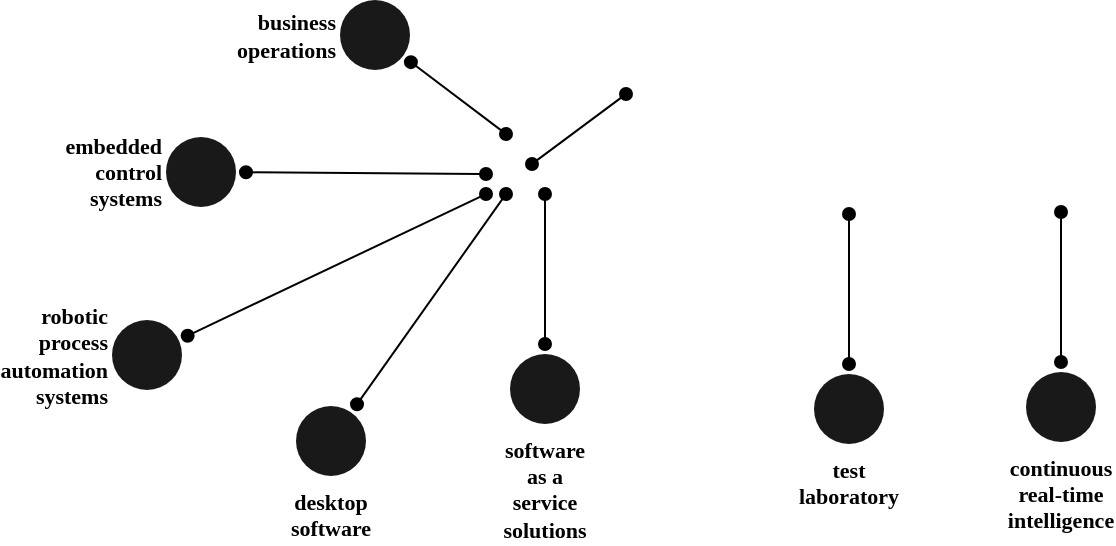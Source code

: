 <mxfile version="22.1.2" type="device" pages="2">
  <diagram name="serving" id="B8YJLKPye3qC7PbBZhVp">
    <mxGraphModel dx="1434" dy="1004" grid="1" gridSize="10" guides="1" tooltips="1" connect="1" arrows="1" fold="1" page="1" pageScale="1" pageWidth="1169" pageHeight="827" math="0" shadow="0">
      <root>
        <mxCell id="0" />
        <mxCell id="1" parent="0" />
        <mxCell id="2Bt4Rq4BfYx-2PrmW1WO-1" style="edgeStyle=orthogonalEdgeStyle;rounded=0;orthogonalLoop=1;jettySize=auto;html=1;startArrow=oval;startFill=1;endArrow=oval;endFill=1;targetPerimeterSpacing=5;sourcePerimeterSpacing=5;fontFamily=Asap;fontSource=https%3A%2F%2Ffonts.googleapis.com%2Fcss%3Ffamily%3DAsap;" edge="1" parent="1" source="2Bt4Rq4BfYx-2PrmW1WO-2">
          <mxGeometry relative="1" as="geometry">
            <mxPoint x="579.5" y="237" as="targetPoint" />
          </mxGeometry>
        </mxCell>
        <mxCell id="2Bt4Rq4BfYx-2PrmW1WO-2" value="software as a service solutions" style="ellipse;whiteSpace=wrap;html=1;aspect=fixed;fontFamily=Asap;fontSize=11;fillColor=#000000;strokeColor=none;rotation=0;labelPosition=center;verticalLabelPosition=bottom;align=center;verticalAlign=top;opacity=90;fontStyle=1;fontSource=https%3A%2F%2Ffonts.googleapis.com%2Fcss%3Ffamily%3DAsap;" vertex="1" parent="1">
          <mxGeometry x="562" y="317" width="35" height="35" as="geometry" />
        </mxCell>
        <mxCell id="2Bt4Rq4BfYx-2PrmW1WO-3" style="rounded=0;orthogonalLoop=1;jettySize=auto;html=1;endArrow=oval;endFill=1;startArrow=oval;startFill=1;targetPerimeterSpacing=5;sourcePerimeterSpacing=5;fontFamily=Asap;fontSource=https%3A%2F%2Ffonts.googleapis.com%2Fcss%3Ffamily%3DAsap;" edge="1" parent="1" source="2Bt4Rq4BfYx-2PrmW1WO-4">
          <mxGeometry relative="1" as="geometry">
            <mxPoint x="560" y="207" as="targetPoint" />
          </mxGeometry>
        </mxCell>
        <mxCell id="2Bt4Rq4BfYx-2PrmW1WO-4" value="business operations" style="ellipse;whiteSpace=wrap;html=1;aspect=fixed;fontFamily=Asap;fontSize=11;fillColor=#000000;strokeColor=none;rotation=0;labelPosition=left;verticalLabelPosition=middle;align=right;verticalAlign=middle;opacity=90;fontStyle=1;fontSource=https%3A%2F%2Ffonts.googleapis.com%2Fcss%3Ffamily%3DAsap;" vertex="1" parent="1">
          <mxGeometry x="477" y="140" width="35" height="35" as="geometry" />
        </mxCell>
        <mxCell id="2Bt4Rq4BfYx-2PrmW1WO-5" style="rounded=0;orthogonalLoop=1;jettySize=auto;html=1;startArrow=oval;startFill=1;endArrow=oval;endFill=1;targetPerimeterSpacing=5;sourcePerimeterSpacing=5;fontFamily=Asap;fontSource=https%3A%2F%2Ffonts.googleapis.com%2Fcss%3Ffamily%3DAsap;" edge="1" parent="1" source="2Bt4Rq4BfYx-2PrmW1WO-6">
          <mxGeometry relative="1" as="geometry">
            <mxPoint x="550" y="227" as="targetPoint" />
          </mxGeometry>
        </mxCell>
        <mxCell id="2Bt4Rq4BfYx-2PrmW1WO-6" value="embedded control systems" style="ellipse;whiteSpace=wrap;html=1;aspect=fixed;fontFamily=Asap;fontSize=11;fillColor=#000000;strokeColor=none;rotation=0;labelPosition=left;verticalLabelPosition=middle;align=right;verticalAlign=middle;opacity=90;fontStyle=1;fontSource=https%3A%2F%2Ffonts.googleapis.com%2Fcss%3Ffamily%3DAsap;" vertex="1" parent="1">
          <mxGeometry x="390" y="208.5" width="35" height="35" as="geometry" />
        </mxCell>
        <mxCell id="2Bt4Rq4BfYx-2PrmW1WO-7" style="rounded=0;orthogonalLoop=1;jettySize=auto;html=1;startArrow=oval;startFill=1;endArrow=oval;endFill=1;targetPerimeterSpacing=5;sourcePerimeterSpacing=5;fontFamily=Asap;fontSource=https%3A%2F%2Ffonts.googleapis.com%2Fcss%3Ffamily%3DAsap;" edge="1" parent="1" source="2Bt4Rq4BfYx-2PrmW1WO-8">
          <mxGeometry relative="1" as="geometry">
            <mxPoint x="550" y="237" as="targetPoint" />
          </mxGeometry>
        </mxCell>
        <mxCell id="2Bt4Rq4BfYx-2PrmW1WO-8" value="robotic process automation systems" style="ellipse;whiteSpace=wrap;html=1;aspect=fixed;fontFamily=Asap;fontSize=11;fillColor=#000000;strokeColor=none;rotation=0;labelPosition=left;verticalLabelPosition=middle;align=right;verticalAlign=middle;opacity=90;fontStyle=1;fontSource=https%3A%2F%2Ffonts.googleapis.com%2Fcss%3Ffamily%3DAsap;" vertex="1" parent="1">
          <mxGeometry x="363" y="300" width="35" height="35" as="geometry" />
        </mxCell>
        <mxCell id="2Bt4Rq4BfYx-2PrmW1WO-9" style="rounded=0;orthogonalLoop=1;jettySize=auto;html=1;startArrow=oval;startFill=1;endArrow=oval;endFill=1;targetPerimeterSpacing=5;sourcePerimeterSpacing=5;fontFamily=Asap;fontSource=https%3A%2F%2Ffonts.googleapis.com%2Fcss%3Ffamily%3DAsap;" edge="1" parent="1" source="2Bt4Rq4BfYx-2PrmW1WO-10">
          <mxGeometry relative="1" as="geometry">
            <mxPoint x="560" y="237" as="targetPoint" />
          </mxGeometry>
        </mxCell>
        <UserObject label="desktop software" tooltip="Controller, Asset Owner" id="2Bt4Rq4BfYx-2PrmW1WO-10">
          <mxCell style="ellipse;whiteSpace=wrap;html=1;aspect=fixed;fontFamily=Asap;fontSize=11;fillColor=#000000;strokeColor=none;rotation=0;labelPosition=center;verticalLabelPosition=bottom;align=center;verticalAlign=top;opacity=90;fontStyle=1;fontSource=https%3A%2F%2Ffonts.googleapis.com%2Fcss%3Ffamily%3DAsap;" vertex="1" parent="1">
            <mxGeometry x="455" y="343" width="35" height="35" as="geometry" />
          </mxCell>
        </UserObject>
        <mxCell id="2Bt4Rq4BfYx-2PrmW1WO-11" value="" style="endArrow=oval;html=1;rounded=0;startArrow=oval;startFill=1;endFill=1;fontFamily=Asap;fontSource=https%3A%2F%2Ffonts.googleapis.com%2Fcss%3Ffamily%3DAsap;" edge="1" parent="1">
          <mxGeometry width="50" height="50" relative="1" as="geometry">
            <mxPoint x="573" y="222" as="sourcePoint" />
            <mxPoint x="620" y="187" as="targetPoint" />
          </mxGeometry>
        </mxCell>
        <mxCell id="2Bt4Rq4BfYx-2PrmW1WO-12" style="edgeStyle=orthogonalEdgeStyle;rounded=0;orthogonalLoop=1;jettySize=auto;html=1;startArrow=oval;startFill=1;endArrow=oval;endFill=1;targetPerimeterSpacing=5;sourcePerimeterSpacing=5;fontFamily=Asap;fontSource=https%3A%2F%2Ffonts.googleapis.com%2Fcss%3Ffamily%3DAsap;" edge="1" parent="1" source="2Bt4Rq4BfYx-2PrmW1WO-13">
          <mxGeometry relative="1" as="geometry">
            <mxPoint x="837.5" y="246" as="targetPoint" />
          </mxGeometry>
        </mxCell>
        <UserObject label="continuous real-time intelligence" tooltip="&lt;a href=&quot;https://www.gartner.com/en/information-technology/glossary/continuous-intelligence&quot;&gt;Definition&lt;/a&gt;, &lt;a href=&quot;https://cloud.google.com/blog/products/data-analytics/google-clouds-innovations-for-continuous-real-time-intelligence/&quot;&gt;Google&#39;s Approach&lt;/a&gt;" id="2Bt4Rq4BfYx-2PrmW1WO-13">
          <mxCell style="ellipse;whiteSpace=wrap;html=1;aspect=fixed;fontFamily=Asap;fontSize=11;fillColor=#000000;strokeColor=none;rotation=0;labelPosition=center;verticalLabelPosition=bottom;align=center;verticalAlign=top;opacity=90;fontStyle=1;fontSource=https%3A%2F%2Ffonts.googleapis.com%2Fcss%3Ffamily%3DAsap;" vertex="1" parent="1">
            <mxGeometry x="820" y="326" width="35" height="35" as="geometry" />
          </mxCell>
        </UserObject>
        <mxCell id="2Bt4Rq4BfYx-2PrmW1WO-14" style="edgeStyle=orthogonalEdgeStyle;rounded=0;orthogonalLoop=1;jettySize=auto;html=1;startArrow=oval;startFill=1;endArrow=oval;endFill=1;targetPerimeterSpacing=5;sourcePerimeterSpacing=5;fontFamily=Asap;fontSource=https%3A%2F%2Ffonts.googleapis.com%2Fcss%3Ffamily%3DAsap;" edge="1" parent="1" source="2Bt4Rq4BfYx-2PrmW1WO-15">
          <mxGeometry relative="1" as="geometry">
            <mxPoint x="731.5" y="247" as="targetPoint" />
          </mxGeometry>
        </mxCell>
        <UserObject label="test laboratory" tooltip="&lt;a href=&quot;https://www.gartner.com/en/information-technology/glossary/continuous-intelligence&quot;&gt;Definition&lt;/a&gt;, &lt;a href=&quot;https://cloud.google.com/blog/products/data-analytics/google-clouds-innovations-for-continuous-real-time-intelligence/&quot;&gt;Google&#39;s Approach&lt;/a&gt;" id="2Bt4Rq4BfYx-2PrmW1WO-15">
          <mxCell style="ellipse;whiteSpace=wrap;html=1;aspect=fixed;fontFamily=Asap;fontSize=11;fillColor=#000000;strokeColor=none;rotation=0;labelPosition=center;verticalLabelPosition=bottom;align=center;verticalAlign=top;opacity=90;fontStyle=1;fontSource=https%3A%2F%2Ffonts.googleapis.com%2Fcss%3Ffamily%3DAsap;" vertex="1" parent="1">
            <mxGeometry x="714" y="327" width="35" height="35" as="geometry" />
          </mxCell>
        </UserObject>
      </root>
    </mxGraphModel>
  </diagram>
  <diagram id="yfDN92w2lRwXXYNP77dG" name="systems">
    <mxGraphModel dx="1434" dy="1004" grid="1" gridSize="10" guides="1" tooltips="1" connect="1" arrows="1" fold="1" page="1" pageScale="1" pageWidth="1169" pageHeight="827" math="0" shadow="0">
      <root>
        <mxCell id="0" />
        <mxCell id="1" parent="0" />
        <mxCell id="NSVp-qioy5Gy7aW1nyWw-1" style="edgeStyle=orthogonalEdgeStyle;rounded=0;orthogonalLoop=1;jettySize=auto;html=1;startArrow=oval;startFill=1;endArrow=oval;endFill=1;targetPerimeterSpacing=5;sourcePerimeterSpacing=5;fontFamily=Asap;fontSource=https%3A%2F%2Ffonts.googleapis.com%2Fcss%3Ffamily%3DAsap;" edge="1" parent="1" source="NSVp-qioy5Gy7aW1nyWw-2">
          <mxGeometry relative="1" as="geometry">
            <mxPoint x="309.5" y="504" as="targetPoint" />
          </mxGeometry>
        </mxCell>
        <mxCell id="NSVp-qioy5Gy7aW1nyWw-2" value="Natural Language Processing Statements" style="ellipse;whiteSpace=wrap;html=1;aspect=fixed;fontFamily=Asap;fontSize=11;fillColor=#000000;strokeColor=none;rotation=0;labelPosition=center;verticalLabelPosition=bottom;align=center;verticalAlign=top;opacity=90;fontStyle=1;fontSource=https%3A%2F%2Ffonts.googleapis.com%2Fcss%3Ffamily%3DAsap;" vertex="1" parent="1">
          <mxGeometry x="292" y="584" width="35" height="35" as="geometry" />
        </mxCell>
        <mxCell id="NSVp-qioy5Gy7aW1nyWw-3" style="rounded=0;orthogonalLoop=1;jettySize=auto;html=1;endArrow=oval;endFill=1;startArrow=oval;startFill=1;sourcePerimeterSpacing=5;targetPerimeterSpacing=5;opacity=60;fontFamily=Asap;fontSource=https%3A%2F%2Ffonts.googleapis.com%2Fcss%3Ffamily%3DAsap;" edge="1" parent="1" source="NSVp-qioy5Gy7aW1nyWw-4">
          <mxGeometry relative="1" as="geometry">
            <mxPoint x="560" y="430" as="targetPoint" />
          </mxGeometry>
        </mxCell>
        <UserObject label="Model Business Metrics" tooltip="Must be aware of developments that involve (a) confidential &amp; sensitive data, (b) externally facing services." id="NSVp-qioy5Gy7aW1nyWw-4">
          <mxCell style="ellipse;whiteSpace=wrap;html=1;aspect=fixed;fontFamily=Asap;fontSize=11;fillColor=#4D4D4D;strokeColor=none;rotation=0;labelPosition=right;verticalLabelPosition=middle;align=left;verticalAlign=middle;fontStyle=1;opacity=60;fontSource=https%3A%2F%2Ffonts.googleapis.com%2Fcss%3Ffamily%3DAsap;" vertex="1" parent="1">
            <mxGeometry x="640" y="350" width="35" height="35" as="geometry" />
          </mxCell>
        </UserObject>
        <mxCell id="NSVp-qioy5Gy7aW1nyWw-5" style="edgeStyle=orthogonalEdgeStyle;rounded=0;orthogonalLoop=1;jettySize=auto;html=1;entryX=1;entryY=0.5;entryDx=0;entryDy=0;endArrow=oval;endFill=1;startArrow=oval;startFill=1;targetPerimeterSpacing=5;sourcePerimeterSpacing=5;jumpStyle=none;endSize=6;opacity=60;fontFamily=Asap;fontSource=https%3A%2F%2Ffonts.googleapis.com%2Fcss%3Ffamily%3DAsap;" edge="1" parent="1" source="NSVp-qioy5Gy7aW1nyWw-6">
          <mxGeometry relative="1" as="geometry">
            <mxPoint x="567" y="435" as="targetPoint" />
          </mxGeometry>
        </mxCell>
        <UserObject label="Model Performance Metrics" tooltip="Interacts with the cloud platform service team, and has a good understanding of the agency&#39;s cloud platform tools." id="NSVp-qioy5Gy7aW1nyWw-6">
          <mxCell style="ellipse;whiteSpace=wrap;html=1;aspect=fixed;fontFamily=Asap;fontSize=11;fillColor=#4D4D4D;strokeColor=none;rotation=0;labelPosition=center;verticalLabelPosition=bottom;align=center;verticalAlign=top;fontStyle=1;opacity=60;fontSource=https%3A%2F%2Ffonts.googleapis.com%2Fcss%3Ffamily%3DAsap;" vertex="1" parent="1">
            <mxGeometry x="657" y="417.5" width="35" height="35" as="geometry" />
          </mxCell>
        </UserObject>
        <mxCell id="NSVp-qioy5Gy7aW1nyWw-7" style="rounded=0;orthogonalLoop=1;jettySize=auto;html=1;endArrow=oval;endFill=1;startArrow=oval;startFill=1;sourcePerimeterSpacing=5;targetPerimeterSpacing=5;opacity=60;fontFamily=Asap;fontSource=https%3A%2F%2Ffonts.googleapis.com%2Fcss%3Ffamily%3DAsap;" edge="1" parent="1" source="NSVp-qioy5Gy7aW1nyWw-8">
          <mxGeometry relative="1" as="geometry">
            <mxPoint x="560" y="420" as="targetPoint" />
            <Array as="points">
              <mxPoint x="570" y="390" />
            </Array>
          </mxGeometry>
        </mxCell>
        <mxCell id="NSVp-qioy5Gy7aW1nyWw-8" value="Model Aim" style="ellipse;whiteSpace=wrap;html=1;aspect=fixed;fontFamily=Asap;fontSize=11;fillColor=#4D4D4D;strokeColor=none;rotation=0;labelPosition=right;verticalLabelPosition=middle;align=left;verticalAlign=middle;fontStyle=1;opacity=60;fontSource=https%3A%2F%2Ffonts.googleapis.com%2Fcss%3Ffamily%3DAsap;" vertex="1" parent="1">
          <mxGeometry x="570" y="305" width="35" height="35" as="geometry" />
        </mxCell>
        <mxCell id="NSVp-qioy5Gy7aW1nyWw-9" style="rounded=0;orthogonalLoop=1;jettySize=auto;html=1;endArrow=oval;endFill=1;startArrow=oval;startFill=1;targetPerimeterSpacing=5;sourcePerimeterSpacing=5;fontFamily=Asap;fontSource=https%3A%2F%2Ffonts.googleapis.com%2Fcss%3Ffamily%3DAsap;" edge="1" parent="1" source="NSVp-qioy5Gy7aW1nyWw-10">
          <mxGeometry relative="1" as="geometry">
            <mxPoint x="290" y="474" as="targetPoint" />
          </mxGeometry>
        </mxCell>
        <mxCell id="NSVp-qioy5Gy7aW1nyWw-10" value="Features: lineage, sensitivity, profile, errors, etc." style="ellipse;whiteSpace=wrap;html=1;aspect=fixed;fontFamily=Asap;fontSize=11;fillColor=#000000;strokeColor=none;rotation=0;labelPosition=left;verticalLabelPosition=middle;align=right;verticalAlign=middle;opacity=90;fontStyle=1;fontSource=https%3A%2F%2Ffonts.googleapis.com%2Fcss%3Ffamily%3DAsap;" vertex="1" parent="1">
          <mxGeometry x="207" y="407" width="35" height="35" as="geometry" />
        </mxCell>
        <mxCell id="NSVp-qioy5Gy7aW1nyWw-11" style="rounded=0;orthogonalLoop=1;jettySize=auto;html=1;strokeColor=#330000;opacity=60;startArrow=oval;startFill=1;endArrow=oval;endFill=1;targetPerimeterSpacing=5;sourcePerimeterSpacing=5;fontFamily=Asap;fontSource=https%3A%2F%2Ffonts.googleapis.com%2Fcss%3Ffamily%3DAsap;" edge="1" parent="1" source="NSVp-qioy5Gy7aW1nyWw-12">
          <mxGeometry relative="1" as="geometry">
            <mxPoint x="496" y="602" as="targetPoint" />
          </mxGeometry>
        </mxCell>
        <mxCell id="NSVp-qioy5Gy7aW1nyWw-12" value="Performance &amp;amp; Scalability" style="ellipse;whiteSpace=wrap;html=1;aspect=fixed;fontFamily=Asap;fontSize=11;fillColor=#330000;strokeColor=none;rotation=0;labelPosition=center;verticalLabelPosition=bottom;align=center;verticalAlign=top;opacity=60;fontStyle=1;fontSource=https%3A%2F%2Ffonts.googleapis.com%2Fcss%3Ffamily%3DAsap;" vertex="1" parent="1">
          <mxGeometry x="501" y="667" width="35" height="35" as="geometry" />
        </mxCell>
        <mxCell id="NSVp-qioy5Gy7aW1nyWw-13" style="edgeStyle=orthogonalEdgeStyle;rounded=0;orthogonalLoop=1;jettySize=auto;html=1;strokeColor=#330000;opacity=60;startArrow=oval;startFill=1;endArrow=oval;endFill=1;targetPerimeterSpacing=5;sourcePerimeterSpacing=5;fontFamily=Asap;fontSource=https%3A%2F%2Ffonts.googleapis.com%2Fcss%3Ffamily%3DAsap;" edge="1" parent="1" source="NSVp-qioy5Gy7aW1nyWw-14">
          <mxGeometry relative="1" as="geometry">
            <mxPoint x="516" y="569.5" as="targetPoint" />
          </mxGeometry>
        </mxCell>
        <mxCell id="NSVp-qioy5Gy7aW1nyWw-14" value="System Context &amp;amp; Architectures" style="ellipse;whiteSpace=wrap;html=1;aspect=fixed;fontFamily=Asap;fontSize=11;fillColor=#330000;strokeColor=none;rotation=0;labelPosition=right;verticalLabelPosition=middle;align=left;verticalAlign=middle;opacity=60;fontStyle=1;fontSource=https%3A%2F%2Ffonts.googleapis.com%2Fcss%3Ffamily%3DAsap;" vertex="1" parent="1">
          <mxGeometry x="571" y="552" width="35" height="35" as="geometry" />
        </mxCell>
        <mxCell id="NSVp-qioy5Gy7aW1nyWw-15" style="rounded=0;orthogonalLoop=1;jettySize=auto;html=1;strokeColor=#330000;opacity=60;startArrow=oval;startFill=1;endArrow=oval;endFill=1;targetPerimeterSpacing=5;sourcePerimeterSpacing=5;fontFamily=Asap;fontSource=https%3A%2F%2Ffonts.googleapis.com%2Fcss%3Ffamily%3DAsap;" edge="1" parent="1" source="NSVp-qioy5Gy7aW1nyWw-16">
          <mxGeometry relative="1" as="geometry">
            <mxPoint x="516" y="582" as="targetPoint" />
          </mxGeometry>
        </mxCell>
        <mxCell id="NSVp-qioy5Gy7aW1nyWw-16" value="System Security" style="ellipse;whiteSpace=wrap;html=1;aspect=fixed;fontFamily=Asap;fontSize=11;fillColor=#330000;strokeColor=none;rotation=0;labelPosition=right;verticalLabelPosition=middle;align=left;verticalAlign=middle;opacity=60;fontStyle=1;fontSource=https%3A%2F%2Ffonts.googleapis.com%2Fcss%3Ffamily%3DAsap;" vertex="1" parent="1">
          <mxGeometry x="588" y="597" width="35" height="35" as="geometry" />
        </mxCell>
        <mxCell id="NSVp-qioy5Gy7aW1nyWw-17" style="rounded=0;orthogonalLoop=1;jettySize=auto;html=1;strokeColor=#330000;opacity=60;startArrow=oval;startFill=1;endArrow=oval;endFill=1;targetPerimeterSpacing=5;sourcePerimeterSpacing=5;fontFamily=Asap;fontSource=https%3A%2F%2Ffonts.googleapis.com%2Fcss%3Ffamily%3DAsap;" edge="1" parent="1" source="NSVp-qioy5Gy7aW1nyWw-18">
          <mxGeometry relative="1" as="geometry">
            <mxPoint x="506" y="592" as="targetPoint" />
          </mxGeometry>
        </mxCell>
        <mxCell id="NSVp-qioy5Gy7aW1nyWw-18" value="Usability &amp;amp; Accessibility" style="ellipse;whiteSpace=wrap;html=1;aspect=fixed;fontFamily=Asap;fontSize=11;fillColor=#330000;strokeColor=none;rotation=0;labelPosition=right;verticalLabelPosition=middle;align=left;verticalAlign=middle;opacity=60;fontStyle=1;fontSource=https%3A%2F%2Ffonts.googleapis.com%2Fcss%3Ffamily%3DAsap;" vertex="1" parent="1">
          <mxGeometry x="556" y="652" width="35" height="35" as="geometry" />
        </mxCell>
        <mxCell id="NSVp-qioy5Gy7aW1nyWw-19" style="rounded=0;orthogonalLoop=1;jettySize=auto;html=1;strokeColor=#CC6600;opacity=60;startArrow=oval;startFill=1;endArrow=oval;endFill=1;targetPerimeterSpacing=5;sourcePerimeterSpacing=5;fontFamily=Asap;fontSource=https%3A%2F%2Ffonts.googleapis.com%2Fcss%3Ffamily%3DAsap;" edge="1" parent="1" source="NSVp-qioy5Gy7aW1nyWw-20">
          <mxGeometry relative="1" as="geometry">
            <mxPoint x="416" y="537" as="targetPoint" />
          </mxGeometry>
        </mxCell>
        <mxCell id="NSVp-qioy5Gy7aW1nyWw-20" value="COST" style="ellipse;whiteSpace=wrap;html=1;aspect=fixed;fontFamily=Asap;fontSize=11;fillColor=#CC6600;strokeColor=none;rotation=0;labelPosition=center;verticalLabelPosition=bottom;align=center;verticalAlign=top;opacity=80;fontStyle=1;fontSource=https%3A%2F%2Ffonts.googleapis.com%2Fcss%3Ffamily%3DAsap;" vertex="1" parent="1">
          <mxGeometry x="398" y="597" width="35" height="35" as="geometry" />
        </mxCell>
        <mxCell id="NSVp-qioy5Gy7aW1nyWw-21" style="rounded=0;orthogonalLoop=1;jettySize=auto;html=1;strokeColor=#336600;endArrow=oval;endFill=1;startArrow=oval;startFill=1;targetPerimeterSpacing=5;sourcePerimeterSpacing=5;fontFamily=Asap;fontSource=https%3A%2F%2Ffonts.googleapis.com%2Fcss%3Ffamily%3DAsap;" edge="1" parent="1">
          <mxGeometry relative="1" as="geometry">
            <mxPoint x="319" y="351" as="targetPoint" />
            <mxPoint x="254.975" y="306.342" as="sourcePoint" />
          </mxGeometry>
        </mxCell>
        <mxCell id="NSVp-qioy5Gy7aW1nyWw-22" value="Problem Statement" style="ellipse;whiteSpace=wrap;html=1;aspect=fixed;fontFamily=Asap;fontSize=11;fillColor=#336600;strokeColor=none;rotation=0;labelPosition=center;verticalLabelPosition=top;align=center;verticalAlign=bottom;opacity=40;fontStyle=1;fontSource=https%3A%2F%2Ffonts.googleapis.com%2Fcss%3Ffamily%3DAsap;" vertex="1" parent="1">
          <mxGeometry x="220" y="275" width="35" height="35" as="geometry" />
        </mxCell>
        <mxCell id="NSVp-qioy5Gy7aW1nyWw-23" style="rounded=0;orthogonalLoop=1;jettySize=auto;html=1;strokeColor=#336600;endArrow=oval;endFill=1;startArrow=oval;startFill=1;targetPerimeterSpacing=5;sourcePerimeterSpacing=5;fontFamily=Asap;fontSource=https%3A%2F%2Ffonts.googleapis.com%2Fcss%3Ffamily%3DAsap;" edge="1" parent="1" source="NSVp-qioy5Gy7aW1nyWw-24">
          <mxGeometry relative="1" as="geometry">
            <mxPoint x="328" y="343" as="targetPoint" />
          </mxGeometry>
        </mxCell>
        <mxCell id="NSVp-qioy5Gy7aW1nyWw-24" value="Outcome Expectations" style="ellipse;whiteSpace=wrap;html=1;aspect=fixed;fontFamily=Asap;fontSize=11;fillColor=#336600;strokeColor=none;rotation=0;labelPosition=center;verticalLabelPosition=top;align=center;verticalAlign=bottom;opacity=40;fontStyle=1;fontSource=https%3A%2F%2Ffonts.googleapis.com%2Fcss%3Ffamily%3DAsap;" vertex="1" parent="1">
          <mxGeometry x="310" y="243" width="35" height="35" as="geometry" />
        </mxCell>
        <mxCell id="NSVp-qioy5Gy7aW1nyWw-25" value="PROJECT" style="ellipse;whiteSpace=wrap;html=1;aspect=fixed;fillColor=#000000;strokeColor=none;rotation=0;fontFamily=Asap;fontSize=11;fontStyle=1;fontColor=#FFFFFF;opacity=90;fontSource=https%3A%2F%2Ffonts.googleapis.com%2Fcss%3Ffamily%3DAsap;" vertex="1" parent="1">
          <mxGeometry x="360" y="400" width="125" height="125" as="geometry" />
        </mxCell>
        <mxCell id="NSVp-qioy5Gy7aW1nyWw-26" value="" style="endArrow=oval;html=1;rounded=0;endFill=1;startArrow=oval;startFill=1;opacity=60;fontFamily=Asap;fontSource=https%3A%2F%2Ffonts.googleapis.com%2Fcss%3Ffamily%3DAsap;" edge="1" parent="1">
          <mxGeometry width="50" height="50" relative="1" as="geometry">
            <mxPoint x="502" y="466" as="sourcePoint" />
            <mxPoint x="552" y="436" as="targetPoint" />
          </mxGeometry>
        </mxCell>
        <mxCell id="NSVp-qioy5Gy7aW1nyWw-27" value="" style="endArrow=oval;html=1;rounded=0;strokeColor=#336600;endFill=1;startArrow=oval;startFill=1;fontFamily=Asap;fontSource=https%3A%2F%2Ffonts.googleapis.com%2Fcss%3Ffamily%3DAsap;" edge="1" parent="1">
          <mxGeometry width="50" height="50" relative="1" as="geometry">
            <mxPoint x="330" y="360" as="sourcePoint" />
            <mxPoint x="380" y="400" as="targetPoint" />
          </mxGeometry>
        </mxCell>
        <mxCell id="NSVp-qioy5Gy7aW1nyWw-28" style="rounded=0;orthogonalLoop=1;jettySize=auto;html=1;startArrow=oval;startFill=1;endArrow=oval;endFill=1;targetPerimeterSpacing=5;sourcePerimeterSpacing=5;fontFamily=Asap;fontSource=https%3A%2F%2Ffonts.googleapis.com%2Fcss%3Ffamily%3DAsap;" edge="1" parent="1" source="NSVp-qioy5Gy7aW1nyWw-29">
          <mxGeometry relative="1" as="geometry">
            <mxPoint x="280" y="494" as="targetPoint" />
          </mxGeometry>
        </mxCell>
        <mxCell id="NSVp-qioy5Gy7aW1nyWw-29" value="Motivation" style="ellipse;whiteSpace=wrap;html=1;aspect=fixed;fontFamily=Asap;fontSize=11;fillColor=#000000;strokeColor=none;rotation=0;labelPosition=left;verticalLabelPosition=middle;align=right;verticalAlign=middle;opacity=90;fontStyle=1;fontSource=https%3A%2F%2Ffonts.googleapis.com%2Fcss%3Ffamily%3DAsap;" vertex="1" parent="1">
          <mxGeometry x="140" y="477" width="35" height="35" as="geometry" />
        </mxCell>
        <mxCell id="NSVp-qioy5Gy7aW1nyWw-30" style="rounded=0;orthogonalLoop=1;jettySize=auto;html=1;startArrow=oval;startFill=1;endArrow=oval;endFill=1;targetPerimeterSpacing=5;sourcePerimeterSpacing=5;fontFamily=Asap;fontSource=https%3A%2F%2Ffonts.googleapis.com%2Fcss%3Ffamily%3DAsap;" edge="1" parent="1" source="NSVp-qioy5Gy7aW1nyWw-31">
          <mxGeometry relative="1" as="geometry">
            <mxPoint x="280" y="504" as="targetPoint" />
          </mxGeometry>
        </mxCell>
        <mxCell id="NSVp-qioy5Gy7aW1nyWw-31" value="Collection Mechanism" style="ellipse;whiteSpace=wrap;html=1;aspect=fixed;fontFamily=Asap;fontSize=11;fillColor=#000000;strokeColor=none;rotation=0;labelPosition=left;verticalLabelPosition=middle;align=right;verticalAlign=middle;opacity=90;fontStyle=1;fontSource=https%3A%2F%2Ffonts.googleapis.com%2Fcss%3Ffamily%3DAsap;" vertex="1" parent="1">
          <mxGeometry x="172" y="539" width="35" height="35" as="geometry" />
        </mxCell>
        <mxCell id="NSVp-qioy5Gy7aW1nyWw-32" style="rounded=0;orthogonalLoop=1;jettySize=auto;html=1;startArrow=oval;startFill=1;endArrow=oval;endFill=1;targetPerimeterSpacing=5;sourcePerimeterSpacing=5;fontFamily=Asap;fontSource=https%3A%2F%2Ffonts.googleapis.com%2Fcss%3Ffamily%3DAsap;" edge="1" parent="1" source="NSVp-qioy5Gy7aW1nyWw-33">
          <mxGeometry relative="1" as="geometry">
            <mxPoint x="290" y="504" as="targetPoint" />
          </mxGeometry>
        </mxCell>
        <UserObject label="Maintenance" tooltip="Controller, Asset Owner" id="NSVp-qioy5Gy7aW1nyWw-33">
          <mxCell style="ellipse;whiteSpace=wrap;html=1;aspect=fixed;fontFamily=Asap;fontSize=11;fillColor=#000000;strokeColor=none;rotation=0;labelPosition=center;verticalLabelPosition=bottom;align=center;verticalAlign=top;opacity=90;fontStyle=1;fontSource=https%3A%2F%2Ffonts.googleapis.com%2Fcss%3Ffamily%3DAsap;" vertex="1" parent="1">
            <mxGeometry x="185" y="610" width="35" height="35" as="geometry" />
          </mxCell>
        </UserObject>
        <mxCell id="NSVp-qioy5Gy7aW1nyWw-34" style="rounded=0;orthogonalLoop=1;jettySize=auto;html=1;strokeColor=#330000;opacity=60;startArrow=oval;startFill=1;endArrow=oval;endFill=1;targetPerimeterSpacing=5;sourcePerimeterSpacing=5;fontFamily=Asap;fontSource=https%3A%2F%2Ffonts.googleapis.com%2Fcss%3Ffamily%3DAsap;" edge="1" parent="1" source="NSVp-qioy5Gy7aW1nyWw-35">
          <mxGeometry relative="1" as="geometry">
            <mxPoint x="486" y="602" as="targetPoint" />
          </mxGeometry>
        </mxCell>
        <mxCell id="NSVp-qioy5Gy7aW1nyWw-35" value="Reliability, Maintainability, Resilience, Availability" style="ellipse;whiteSpace=wrap;html=1;aspect=fixed;fontFamily=Asap;fontSize=11;fillColor=#330000;strokeColor=none;rotation=0;labelPosition=center;verticalLabelPosition=bottom;align=center;verticalAlign=top;opacity=60;fontStyle=1;fontSource=https%3A%2F%2Ffonts.googleapis.com%2Fcss%3Ffamily%3DAsap;" vertex="1" parent="1">
          <mxGeometry x="424" y="719" width="35" height="35" as="geometry" />
        </mxCell>
        <mxCell id="NSVp-qioy5Gy7aW1nyWw-36" style="rounded=0;orthogonalLoop=1;jettySize=auto;html=1;endArrow=oval;endFill=1;startArrow=oval;startFill=1;targetPerimeterSpacing=5;sourcePerimeterSpacing=5;strokeColor=#336600;fontFamily=Asap;fontSource=https%3A%2F%2Ffonts.googleapis.com%2Fcss%3Ffamily%3DAsap;" edge="1" parent="1" source="NSVp-qioy5Gy7aW1nyWw-37">
          <mxGeometry relative="1" as="geometry">
            <mxPoint x="340" y="350" as="targetPoint" />
          </mxGeometry>
        </mxCell>
        <mxCell id="NSVp-qioy5Gy7aW1nyWw-37" value="Deployment Goal" style="ellipse;whiteSpace=wrap;html=1;aspect=fixed;fontFamily=Asap;fontSize=11;fillColor=#336600;strokeColor=none;rotation=0;labelPosition=center;verticalLabelPosition=top;align=center;verticalAlign=bottom;opacity=40;fontStyle=1;fontSource=https%3A%2F%2Ffonts.googleapis.com%2Fcss%3Ffamily%3DAsap;" vertex="1" parent="1">
          <mxGeometry x="379" y="270" width="35" height="35" as="geometry" />
        </mxCell>
        <mxCell id="NSVp-qioy5Gy7aW1nyWw-38" value="" style="endArrow=oval;html=1;rounded=0;startArrow=oval;startFill=1;endFill=1;fontFamily=Asap;fontSource=https%3A%2F%2Ffonts.googleapis.com%2Fcss%3Ffamily%3DAsap;" edge="1" parent="1">
          <mxGeometry width="50" height="50" relative="1" as="geometry">
            <mxPoint x="303" y="489" as="sourcePoint" />
            <mxPoint x="350" y="454" as="targetPoint" />
          </mxGeometry>
        </mxCell>
        <mxCell id="NSVp-qioy5Gy7aW1nyWw-39" value="" style="endArrow=oval;html=1;rounded=0;startArrow=oval;startFill=1;endFill=1;targetPerimeterSpacing=5;sourcePerimeterSpacing=5;strokeColor=#330000;opacity=60;fontFamily=Asap;fontSource=https%3A%2F%2Ffonts.googleapis.com%2Fcss%3Ffamily%3DAsap;" edge="1" parent="1">
          <mxGeometry width="50" height="50" relative="1" as="geometry">
            <mxPoint x="451" y="530" as="sourcePoint" />
            <mxPoint x="491" y="580" as="targetPoint" />
          </mxGeometry>
        </mxCell>
        <mxCell id="NSVp-qioy5Gy7aW1nyWw-40" value="NON-FUNCTIONAL REQUIREMENTS" style="text;html=1;strokeColor=none;fillColor=none;align=center;verticalAlign=middle;whiteSpace=wrap;rounded=0;fontFamily=Asap;fontStyle=1;fontSize=11;fontSource=https%3A%2F%2Ffonts.googleapis.com%2Fcss%3Ffamily%3DAsap;" vertex="1" parent="1">
          <mxGeometry x="626" y="722" width="130" height="30" as="geometry" />
        </mxCell>
        <mxCell id="NSVp-qioy5Gy7aW1nyWw-41" value="MODEL" style="text;html=1;strokeColor=none;fillColor=none;align=center;verticalAlign=middle;whiteSpace=wrap;rounded=0;fontFamily=Asap;fontStyle=1;fontSize=11;fontSource=https%3A%2F%2Ffonts.googleapis.com%2Fcss%3Ffamily%3DAsap;" vertex="1" parent="1">
          <mxGeometry x="710" y="330" width="130" height="30" as="geometry" />
        </mxCell>
        <mxCell id="NSVp-qioy5Gy7aW1nyWw-42" value="CRITICAL PRELIMINARIES" style="text;html=1;strokeColor=none;fillColor=none;align=center;verticalAlign=middle;whiteSpace=wrap;rounded=0;fontFamily=Asap;fontStyle=1;fontSize=11;fontSource=https%3A%2F%2Ffonts.googleapis.com%2Fcss%3Ffamily%3DAsap;" vertex="1" parent="1">
          <mxGeometry x="112" y="190" width="130" height="30" as="geometry" />
        </mxCell>
        <mxCell id="NSVp-qioy5Gy7aW1nyWw-43" value="DATA &amp;amp; DATASHEETS" style="text;html=1;strokeColor=none;fillColor=none;align=center;verticalAlign=middle;whiteSpace=wrap;rounded=0;fontFamily=Asap;fontStyle=1;fontSize=11;fontSource=https%3A%2F%2Ffonts.googleapis.com%2Fcss%3Ffamily%3DAsap;" vertex="1" parent="1">
          <mxGeometry x="10" y="610" width="90" height="30" as="geometry" />
        </mxCell>
        <mxCell id="NSVp-qioy5Gy7aW1nyWw-44" style="rounded=0;orthogonalLoop=1;jettySize=auto;html=1;endArrow=oval;endFill=1;startArrow=oval;startFill=1;startSize=6;sourcePerimeterSpacing=6;targetPerimeterSpacing=6;strokeWidth=0.5;strokeColor=#CC6600;fontFamily=Asap;fontSource=https%3A%2F%2Ffonts.googleapis.com%2Fcss%3Ffamily%3DAsap;" edge="1" parent="1" source="NSVp-qioy5Gy7aW1nyWw-45">
          <mxGeometry relative="1" as="geometry">
            <mxPoint x="480" y="507" as="targetPoint" />
          </mxGeometry>
        </mxCell>
        <mxCell id="NSVp-qioy5Gy7aW1nyWw-45" value="FUNCTIONAL REQUIREMENTS" style="ellipse;whiteSpace=wrap;html=1;aspect=fixed;fontFamily=Asap;fontSize=11;fillColor=#CC6600;strokeColor=none;rotation=0;labelPosition=center;verticalLabelPosition=bottom;align=center;verticalAlign=top;opacity=90;fontStyle=1;fontSource=https%3A%2F%2Ffonts.googleapis.com%2Fcss%3Ffamily%3DAsap;" vertex="1" parent="1">
          <mxGeometry x="770" y="489" width="35" height="35" as="geometry" />
        </mxCell>
        <UserObject label="PROJECT CONSTRAINTS" tooltip="Implementation &amp; Environment / Solution / Budget / Time" id="NSVp-qioy5Gy7aW1nyWw-46">
          <mxCell style="ellipse;whiteSpace=wrap;html=1;aspect=fixed;fontFamily=Asap;fontSize=11;fillColor=#CC6600;strokeColor=none;rotation=0;labelPosition=center;verticalLabelPosition=bottom;align=center;verticalAlign=top;fontStyle=1;opacity=80;fontSource=https%3A%2F%2Ffonts.googleapis.com%2Fcss%3Ffamily%3DAsap;" vertex="1" parent="1">
            <mxGeometry x="459" y="315" width="35" height="35" as="geometry" />
          </mxCell>
        </UserObject>
        <mxCell id="NSVp-qioy5Gy7aW1nyWw-47" value="RISKS" style="ellipse;whiteSpace=wrap;html=1;aspect=fixed;fontFamily=Asap;fontSize=11;fillColor=#CC6600;strokeColor=none;rotation=0;labelPosition=center;verticalLabelPosition=bottom;align=center;verticalAlign=top;opacity=80;fontStyle=1;fontSource=https%3A%2F%2Ffonts.googleapis.com%2Fcss%3Ffamily%3DAsap;" vertex="1" parent="1">
          <mxGeometry x="175" y="722" width="35" height="35" as="geometry" />
        </mxCell>
      </root>
    </mxGraphModel>
  </diagram>
</mxfile>
